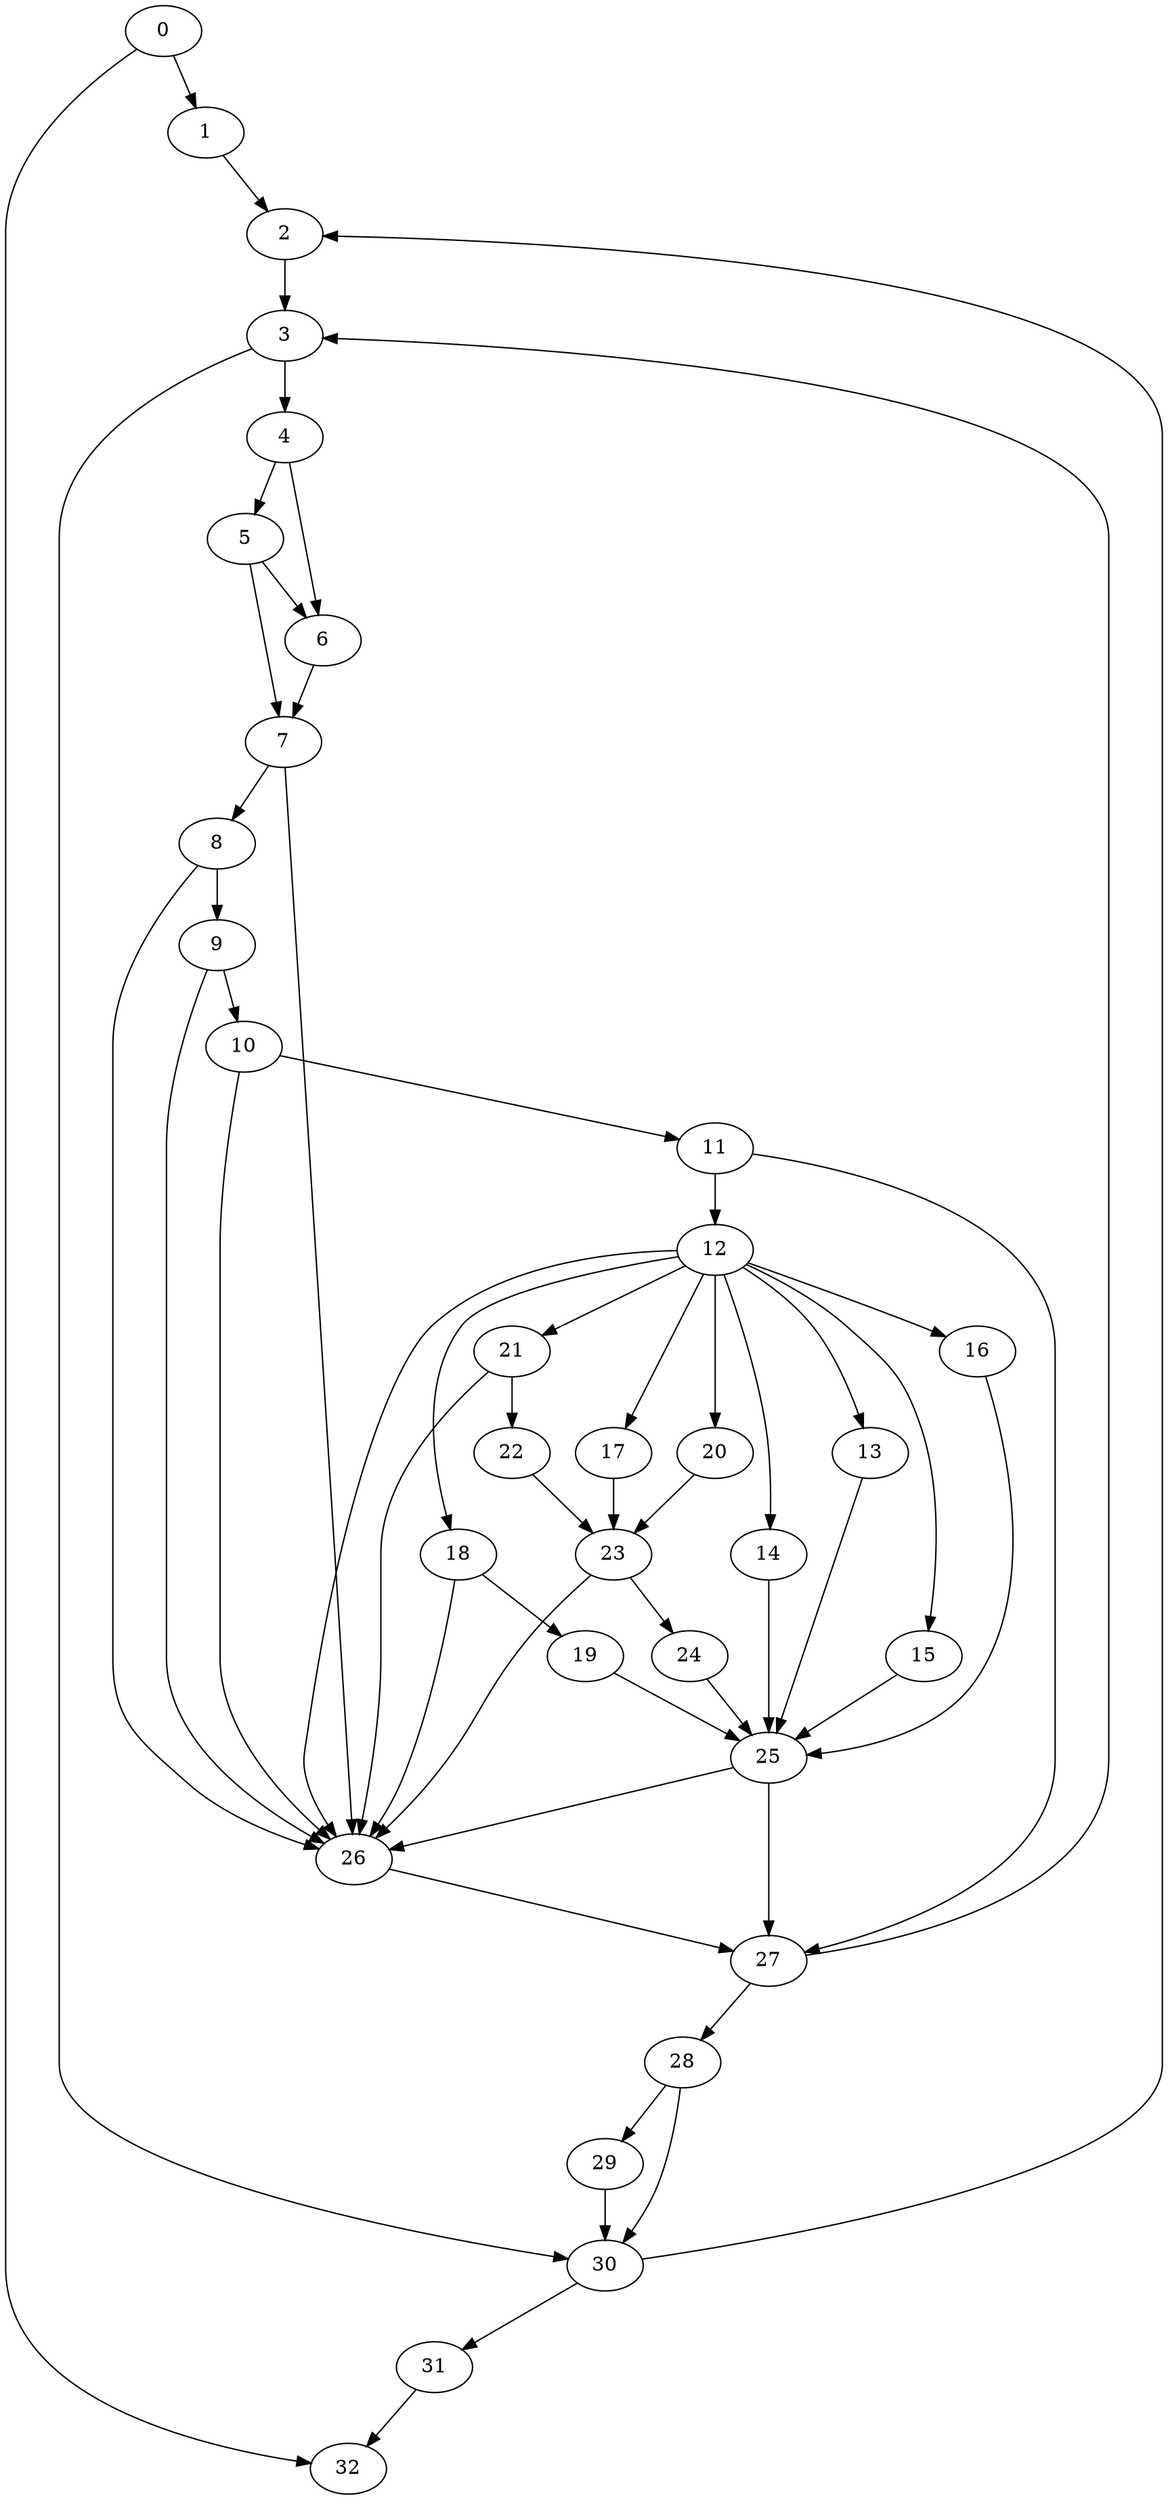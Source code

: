 digraph {
	0
	1
	2
	3
	4
	5
	6
	7
	8
	9
	10
	11
	12
	13
	14
	15
	16
	17
	18
	19
	20
	21
	22
	23
	24
	25
	26
	27
	28
	29
	30
	31
	32
	8 -> 9
	10 -> 11
	12 -> 14
	15 -> 25
	16 -> 25
	19 -> 25
	24 -> 25
	13 -> 25
	14 -> 25
	27 -> 28
	0 -> 32
	31 -> 32
	5 -> 7
	6 -> 7
	12 -> 13
	18 -> 19
	23 -> 24
	4 -> 5
	12 -> 15
	12 -> 20
	12 -> 16
	30 -> 31
	21 -> 22
	17 -> 23
	20 -> 23
	22 -> 23
	7 -> 26
	9 -> 26
	21 -> 26
	18 -> 26
	23 -> 26
	25 -> 26
	8 -> 26
	10 -> 26
	12 -> 26
	11 -> 27
	25 -> 27
	26 -> 27
	0 -> 1
	1 -> 2
	30 -> 2
	3 -> 4
	11 -> 12
	28 -> 29
	3 -> 30
	28 -> 30
	29 -> 30
	2 -> 3
	27 -> 3
	4 -> 6
	5 -> 6
	12 -> 17
	7 -> 8
	9 -> 10
	12 -> 18
	12 -> 21
}
